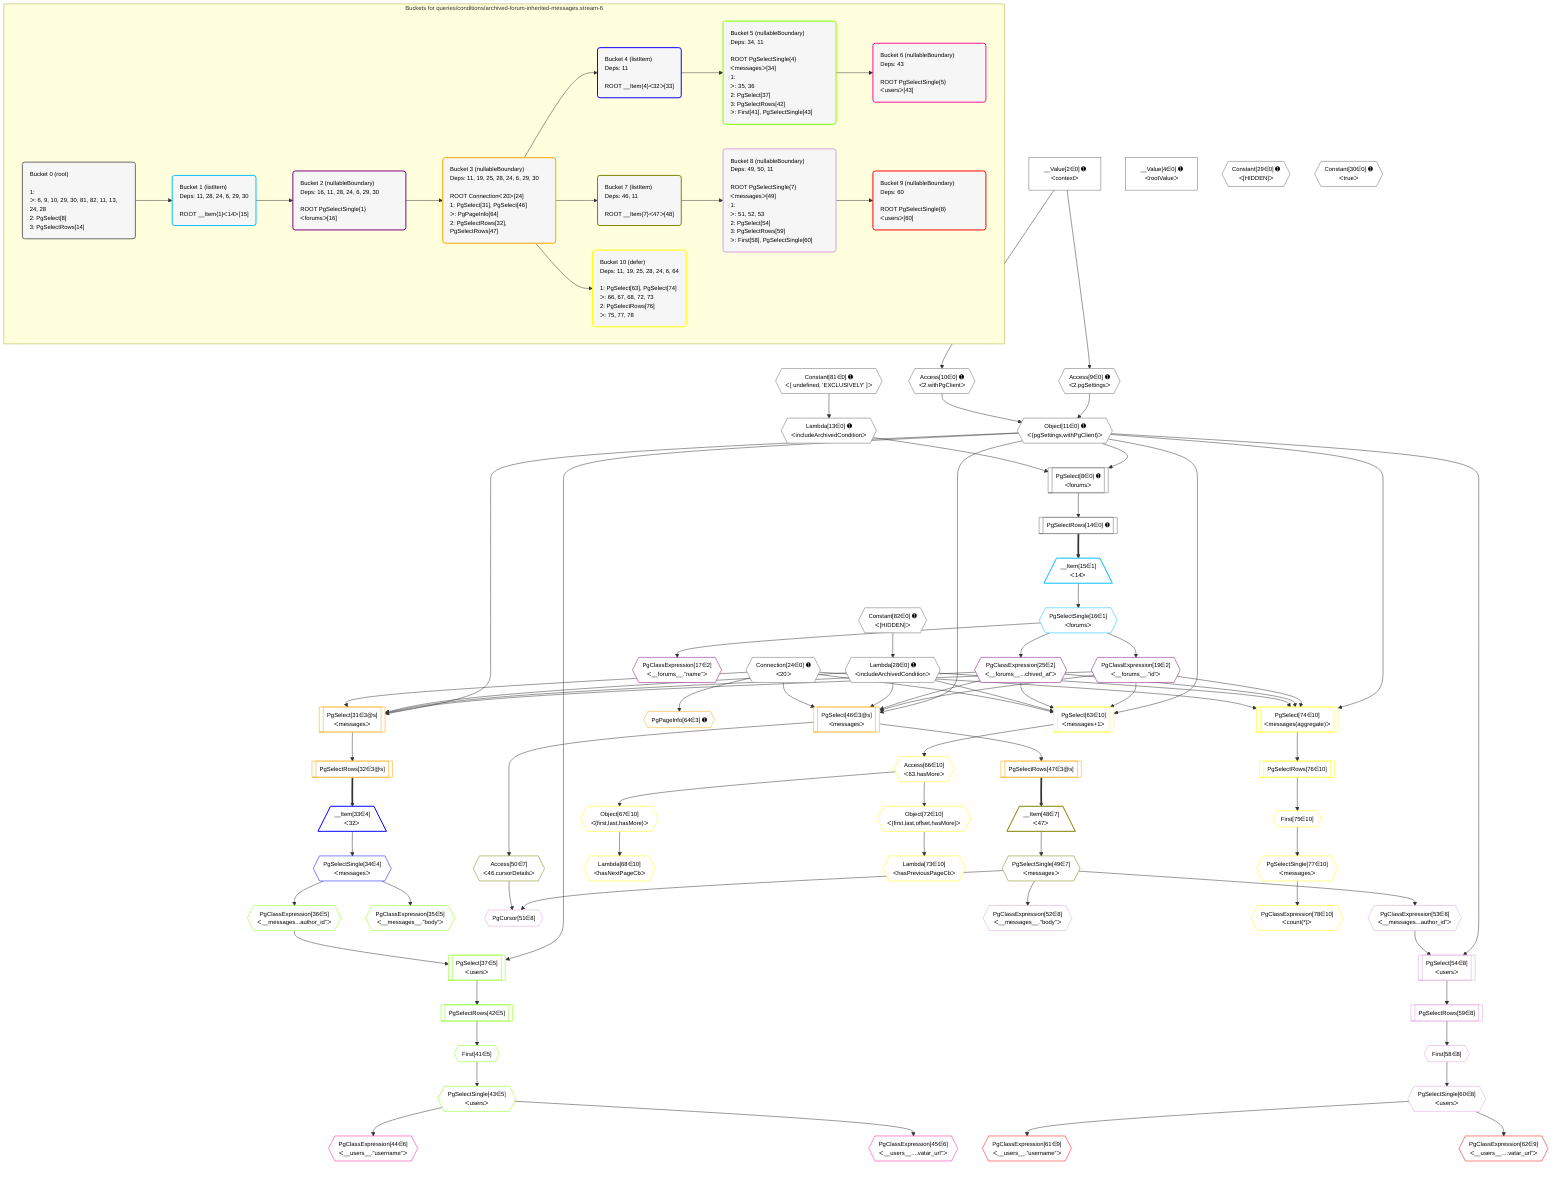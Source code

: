 %%{init: {'themeVariables': { 'fontSize': '12px'}}}%%
graph TD
    classDef path fill:#eee,stroke:#000,color:#000
    classDef plan fill:#fff,stroke-width:1px,color:#000
    classDef itemplan fill:#fff,stroke-width:2px,color:#000
    classDef unbatchedplan fill:#dff,stroke-width:1px,color:#000
    classDef sideeffectplan fill:#fcc,stroke-width:2px,color:#000
    classDef bucket fill:#f6f6f6,color:#000,stroke-width:2px,text-align:left


    %% plan dependencies
    PgSelect8[["PgSelect[8∈0] ➊<br />ᐸforumsᐳ"]]:::plan
    Object11{{"Object[11∈0] ➊<br />ᐸ{pgSettings,withPgClient}ᐳ"}}:::plan
    Lambda13{{"Lambda[13∈0] ➊<br />ᐸincludeArchivedConditionᐳ"}}:::plan
    Object11 & Lambda13 --> PgSelect8
    Access9{{"Access[9∈0] ➊<br />ᐸ2.pgSettingsᐳ"}}:::plan
    Access10{{"Access[10∈0] ➊<br />ᐸ2.withPgClientᐳ"}}:::plan
    Access9 & Access10 --> Object11
    Connection24{{"Connection[24∈0] ➊<br />ᐸ20ᐳ"}}:::plan
    __Value2["__Value[2∈0] ➊<br />ᐸcontextᐳ"]:::plan
    __Value2 --> Access9
    __Value2 --> Access10
    Constant81{{"Constant[81∈0] ➊<br />ᐸ[ undefined, 'EXCLUSIVELY' ]ᐳ"}}:::plan
    Constant81 --> Lambda13
    PgSelectRows14[["PgSelectRows[14∈0] ➊"]]:::plan
    PgSelect8 --> PgSelectRows14
    Lambda28{{"Lambda[28∈0] ➊<br />ᐸincludeArchivedConditionᐳ"}}:::plan
    Constant82{{"Constant[82∈0] ➊<br />ᐸ[HIDDEN]ᐳ"}}:::plan
    Constant82 --> Lambda28
    __Value4["__Value[4∈0] ➊<br />ᐸrootValueᐳ"]:::plan
    Constant29{{"Constant[29∈0] ➊<br />ᐸ[HIDDEN]ᐳ"}}:::plan
    Constant30{{"Constant[30∈0] ➊<br />ᐸtrueᐳ"}}:::plan
    __Item15[/"__Item[15∈1]<br />ᐸ14ᐳ"\]:::itemplan
    PgSelectRows14 ==> __Item15
    PgSelectSingle16{{"PgSelectSingle[16∈1]<br />ᐸforumsᐳ"}}:::plan
    __Item15 --> PgSelectSingle16
    PgClassExpression17{{"PgClassExpression[17∈2]<br />ᐸ__forums__.”name”ᐳ"}}:::plan
    PgSelectSingle16 --> PgClassExpression17
    PgClassExpression19{{"PgClassExpression[19∈2]<br />ᐸ__forums__.”id”ᐳ"}}:::plan
    PgSelectSingle16 --> PgClassExpression19
    PgClassExpression25{{"PgClassExpression[25∈2]<br />ᐸ__forums__...chived_at”ᐳ"}}:::plan
    PgSelectSingle16 --> PgClassExpression25
    PgSelect31[["PgSelect[31∈3@s]<br />ᐸmessagesᐳ"]]:::plan
    Object11 & PgClassExpression19 & PgClassExpression25 & Lambda28 & Connection24 --> PgSelect31
    PgSelect46[["PgSelect[46∈3@s]<br />ᐸmessagesᐳ"]]:::plan
    Object11 & PgClassExpression19 & PgClassExpression25 & Lambda28 & Connection24 --> PgSelect46
    PgSelectRows32[["PgSelectRows[32∈3@s]"]]:::plan
    PgSelect31 --> PgSelectRows32
    PgSelectRows47[["PgSelectRows[47∈3@s]"]]:::plan
    PgSelect46 --> PgSelectRows47
    PgPageInfo64{{"PgPageInfo[64∈3] ➊"}}:::plan
    Connection24 --> PgPageInfo64
    __Item33[/"__Item[33∈4]<br />ᐸ32ᐳ"\]:::itemplan
    PgSelectRows32 ==> __Item33
    PgSelectSingle34{{"PgSelectSingle[34∈4]<br />ᐸmessagesᐳ"}}:::plan
    __Item33 --> PgSelectSingle34
    PgSelect37[["PgSelect[37∈5]<br />ᐸusersᐳ"]]:::plan
    PgClassExpression36{{"PgClassExpression[36∈5]<br />ᐸ__messages...author_id”ᐳ"}}:::plan
    Object11 & PgClassExpression36 --> PgSelect37
    PgClassExpression35{{"PgClassExpression[35∈5]<br />ᐸ__messages__.”body”ᐳ"}}:::plan
    PgSelectSingle34 --> PgClassExpression35
    PgSelectSingle34 --> PgClassExpression36
    First41{{"First[41∈5]"}}:::plan
    PgSelectRows42[["PgSelectRows[42∈5]"]]:::plan
    PgSelectRows42 --> First41
    PgSelect37 --> PgSelectRows42
    PgSelectSingle43{{"PgSelectSingle[43∈5]<br />ᐸusersᐳ"}}:::plan
    First41 --> PgSelectSingle43
    PgClassExpression44{{"PgClassExpression[44∈6]<br />ᐸ__users__.”username”ᐳ"}}:::plan
    PgSelectSingle43 --> PgClassExpression44
    PgClassExpression45{{"PgClassExpression[45∈6]<br />ᐸ__users__....vatar_url”ᐳ"}}:::plan
    PgSelectSingle43 --> PgClassExpression45
    __Item48[/"__Item[48∈7]<br />ᐸ47ᐳ"\]:::itemplan
    PgSelectRows47 ==> __Item48
    PgSelectSingle49{{"PgSelectSingle[49∈7]<br />ᐸmessagesᐳ"}}:::plan
    __Item48 --> PgSelectSingle49
    Access50{{"Access[50∈7]<br />ᐸ46.cursorDetailsᐳ"}}:::plan
    PgSelect46 --> Access50
    PgCursor51{{"PgCursor[51∈8]"}}:::plan
    PgSelectSingle49 & Access50 --> PgCursor51
    PgSelect54[["PgSelect[54∈8]<br />ᐸusersᐳ"]]:::plan
    PgClassExpression53{{"PgClassExpression[53∈8]<br />ᐸ__messages...author_id”ᐳ"}}:::plan
    Object11 & PgClassExpression53 --> PgSelect54
    PgClassExpression52{{"PgClassExpression[52∈8]<br />ᐸ__messages__.”body”ᐳ"}}:::plan
    PgSelectSingle49 --> PgClassExpression52
    PgSelectSingle49 --> PgClassExpression53
    First58{{"First[58∈8]"}}:::plan
    PgSelectRows59[["PgSelectRows[59∈8]"]]:::plan
    PgSelectRows59 --> First58
    PgSelect54 --> PgSelectRows59
    PgSelectSingle60{{"PgSelectSingle[60∈8]<br />ᐸusersᐳ"}}:::plan
    First58 --> PgSelectSingle60
    PgClassExpression61{{"PgClassExpression[61∈9]<br />ᐸ__users__.”username”ᐳ"}}:::plan
    PgSelectSingle60 --> PgClassExpression61
    PgClassExpression62{{"PgClassExpression[62∈9]<br />ᐸ__users__....vatar_url”ᐳ"}}:::plan
    PgSelectSingle60 --> PgClassExpression62
    PgSelect63[["PgSelect[63∈10]<br />ᐸmessages+1ᐳ"]]:::plan
    Object11 & PgClassExpression19 & PgClassExpression25 & Lambda28 & Connection24 --> PgSelect63
    PgSelect74[["PgSelect[74∈10]<br />ᐸmessages(aggregate)ᐳ"]]:::plan
    Object11 & PgClassExpression19 & PgClassExpression25 & Lambda28 & Connection24 --> PgSelect74
    Object72{{"Object[72∈10]<br />ᐸ{first,last,offset,hasMore}ᐳ"}}:::plan
    Access66{{"Access[66∈10]<br />ᐸ63.hasMoreᐳ"}}:::plan
    Access66 --> Object72
    Object67{{"Object[67∈10]<br />ᐸ{first,last,hasMore}ᐳ"}}:::plan
    Access66 --> Object67
    PgSelect63 --> Access66
    Lambda68{{"Lambda[68∈10]<br />ᐸhasNextPageCbᐳ"}}:::plan
    Object67 --> Lambda68
    Lambda73{{"Lambda[73∈10]<br />ᐸhasPreviousPageCbᐳ"}}:::plan
    Object72 --> Lambda73
    First75{{"First[75∈10]"}}:::plan
    PgSelectRows76[["PgSelectRows[76∈10]"]]:::plan
    PgSelectRows76 --> First75
    PgSelect74 --> PgSelectRows76
    PgSelectSingle77{{"PgSelectSingle[77∈10]<br />ᐸmessagesᐳ"}}:::plan
    First75 --> PgSelectSingle77
    PgClassExpression78{{"PgClassExpression[78∈10]<br />ᐸcount(*)ᐳ"}}:::plan
    PgSelectSingle77 --> PgClassExpression78

    %% define steps

    subgraph "Buckets for queries/conditions/archived-forum-inherited-messages.stream-6"
    Bucket0("Bucket 0 (root)<br /><br />1: <br />ᐳ: 6, 9, 10, 29, 30, 81, 82, 11, 13, 24, 28<br />2: PgSelect[8]<br />3: PgSelectRows[14]"):::bucket
    classDef bucket0 stroke:#696969
    class Bucket0,__Value2,__Value4,PgSelect8,Access9,Access10,Object11,Lambda13,PgSelectRows14,Connection24,Lambda28,Constant29,Constant30,Constant81,Constant82 bucket0
    Bucket1("Bucket 1 (listItem)<br />Deps: 11, 28, 24, 6, 29, 30<br /><br />ROOT __Item{1}ᐸ14ᐳ[15]"):::bucket
    classDef bucket1 stroke:#00bfff
    class Bucket1,__Item15,PgSelectSingle16 bucket1
    Bucket2("Bucket 2 (nullableBoundary)<br />Deps: 16, 11, 28, 24, 6, 29, 30<br /><br />ROOT PgSelectSingle{1}ᐸforumsᐳ[16]"):::bucket
    classDef bucket2 stroke:#7f007f
    class Bucket2,PgClassExpression17,PgClassExpression19,PgClassExpression25 bucket2
    Bucket3("Bucket 3 (nullableBoundary)<br />Deps: 11, 19, 25, 28, 24, 6, 29, 30<br /><br />ROOT Connectionᐸ20ᐳ[24]<br />1: PgSelect[31], PgSelect[46]<br />ᐳ: PgPageInfo[64]<br />2: PgSelectRows[32], PgSelectRows[47]"):::bucket
    classDef bucket3 stroke:#ffa500
    class Bucket3,PgSelect31,PgSelectRows32,PgSelect46,PgSelectRows47,PgPageInfo64 bucket3
    Bucket4("Bucket 4 (listItem)<br />Deps: 11<br /><br />ROOT __Item{4}ᐸ32ᐳ[33]"):::bucket
    classDef bucket4 stroke:#0000ff
    class Bucket4,__Item33,PgSelectSingle34 bucket4
    Bucket5("Bucket 5 (nullableBoundary)<br />Deps: 34, 11<br /><br />ROOT PgSelectSingle{4}ᐸmessagesᐳ[34]<br />1: <br />ᐳ: 35, 36<br />2: PgSelect[37]<br />3: PgSelectRows[42]<br />ᐳ: First[41], PgSelectSingle[43]"):::bucket
    classDef bucket5 stroke:#7fff00
    class Bucket5,PgClassExpression35,PgClassExpression36,PgSelect37,First41,PgSelectRows42,PgSelectSingle43 bucket5
    Bucket6("Bucket 6 (nullableBoundary)<br />Deps: 43<br /><br />ROOT PgSelectSingle{5}ᐸusersᐳ[43]"):::bucket
    classDef bucket6 stroke:#ff1493
    class Bucket6,PgClassExpression44,PgClassExpression45 bucket6
    Bucket7("Bucket 7 (listItem)<br />Deps: 46, 11<br /><br />ROOT __Item{7}ᐸ47ᐳ[48]"):::bucket
    classDef bucket7 stroke:#808000
    class Bucket7,__Item48,PgSelectSingle49,Access50 bucket7
    Bucket8("Bucket 8 (nullableBoundary)<br />Deps: 49, 50, 11<br /><br />ROOT PgSelectSingle{7}ᐸmessagesᐳ[49]<br />1: <br />ᐳ: 51, 52, 53<br />2: PgSelect[54]<br />3: PgSelectRows[59]<br />ᐳ: First[58], PgSelectSingle[60]"):::bucket
    classDef bucket8 stroke:#dda0dd
    class Bucket8,PgCursor51,PgClassExpression52,PgClassExpression53,PgSelect54,First58,PgSelectRows59,PgSelectSingle60 bucket8
    Bucket9("Bucket 9 (nullableBoundary)<br />Deps: 60<br /><br />ROOT PgSelectSingle{8}ᐸusersᐳ[60]"):::bucket
    classDef bucket9 stroke:#ff0000
    class Bucket9,PgClassExpression61,PgClassExpression62 bucket9
    Bucket10("Bucket 10 (defer)<br />Deps: 11, 19, 25, 28, 24, 6, 64<br /><br />1: PgSelect[63], PgSelect[74]<br />ᐳ: 66, 67, 68, 72, 73<br />2: PgSelectRows[76]<br />ᐳ: 75, 77, 78"):::bucket
    classDef bucket10 stroke:#ffff00
    class Bucket10,PgSelect63,Access66,Object67,Lambda68,Object72,Lambda73,PgSelect74,First75,PgSelectRows76,PgSelectSingle77,PgClassExpression78 bucket10
    Bucket0 --> Bucket1
    Bucket1 --> Bucket2
    Bucket2 --> Bucket3
    Bucket3 --> Bucket4 & Bucket7 & Bucket10
    Bucket4 --> Bucket5
    Bucket5 --> Bucket6
    Bucket7 --> Bucket8
    Bucket8 --> Bucket9
    end